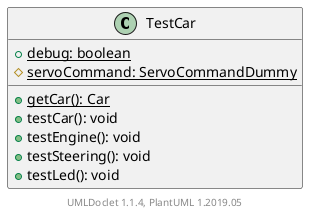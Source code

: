 @startuml

    class TestCar [[TestCar.html]] {
        {static} +debug: boolean
        {static} #servoCommand: ServoCommandDummy
        {static} +getCar(): Car
        +testCar(): void
        +testEngine(): void
        +testSteering(): void
        +testLed(): void
    }


    center footer UMLDoclet 1.1.4, PlantUML 1.2019.05
@enduml
